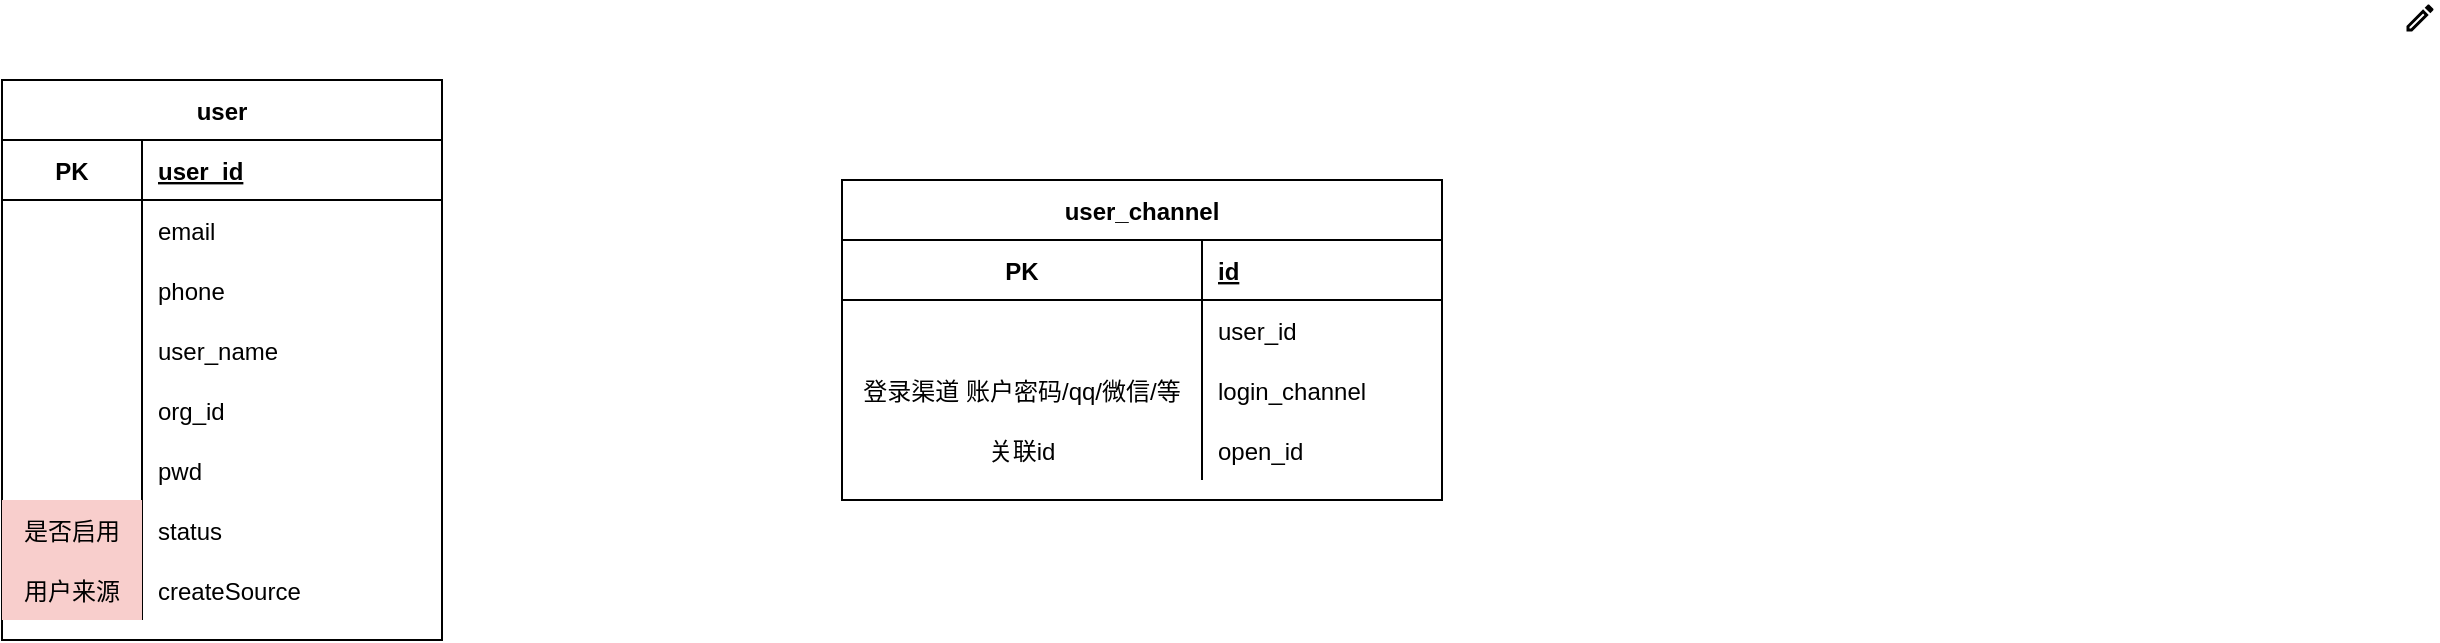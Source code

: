 <mxfile version="15.5.0" type="github" pages="2">
  <diagram id="oQ46GwbTG5hlsGD07bsT" name="Page-1">
    <mxGraphModel dx="1414" dy="754" grid="1" gridSize="10" guides="1" tooltips="1" connect="1" arrows="1" fold="1" page="1" pageScale="1" pageWidth="827" pageHeight="1169" math="0" shadow="0">
      <root>
        <mxCell id="0" />
        <mxCell id="1" parent="0" />
        <mxCell id="7D3Jjfrrck9tbJU3Sy70-1" value="user" style="shape=table;startSize=30;container=1;collapsible=1;childLayout=tableLayout;fixedRows=1;rowLines=0;fontStyle=1;align=center;resizeLast=1;" vertex="1" parent="1">
          <mxGeometry x="460" y="80" width="220" height="280" as="geometry" />
        </mxCell>
        <mxCell id="7D3Jjfrrck9tbJU3Sy70-2" value="" style="shape=partialRectangle;collapsible=0;dropTarget=0;pointerEvents=0;fillColor=none;top=0;left=0;bottom=1;right=0;points=[[0,0.5],[1,0.5]];portConstraint=eastwest;" vertex="1" parent="7D3Jjfrrck9tbJU3Sy70-1">
          <mxGeometry y="30" width="220" height="30" as="geometry" />
        </mxCell>
        <mxCell id="7D3Jjfrrck9tbJU3Sy70-3" value="PK" style="shape=partialRectangle;connectable=0;fillColor=none;top=0;left=0;bottom=0;right=0;fontStyle=1;overflow=hidden;" vertex="1" parent="7D3Jjfrrck9tbJU3Sy70-2">
          <mxGeometry width="70" height="30" as="geometry">
            <mxRectangle width="70" height="30" as="alternateBounds" />
          </mxGeometry>
        </mxCell>
        <mxCell id="7D3Jjfrrck9tbJU3Sy70-4" value="user_id" style="shape=partialRectangle;connectable=0;fillColor=none;top=0;left=0;bottom=0;right=0;align=left;spacingLeft=6;fontStyle=5;overflow=hidden;" vertex="1" parent="7D3Jjfrrck9tbJU3Sy70-2">
          <mxGeometry x="70" width="150" height="30" as="geometry">
            <mxRectangle width="150" height="30" as="alternateBounds" />
          </mxGeometry>
        </mxCell>
        <mxCell id="7D3Jjfrrck9tbJU3Sy70-5" value="" style="shape=partialRectangle;collapsible=0;dropTarget=0;pointerEvents=0;fillColor=none;top=0;left=0;bottom=0;right=0;points=[[0,0.5],[1,0.5]];portConstraint=eastwest;" vertex="1" parent="7D3Jjfrrck9tbJU3Sy70-1">
          <mxGeometry y="60" width="220" height="30" as="geometry" />
        </mxCell>
        <mxCell id="7D3Jjfrrck9tbJU3Sy70-6" value="" style="shape=partialRectangle;connectable=0;fillColor=none;top=0;left=0;bottom=0;right=0;editable=1;overflow=hidden;" vertex="1" parent="7D3Jjfrrck9tbJU3Sy70-5">
          <mxGeometry width="70" height="30" as="geometry">
            <mxRectangle width="70" height="30" as="alternateBounds" />
          </mxGeometry>
        </mxCell>
        <mxCell id="7D3Jjfrrck9tbJU3Sy70-7" value="email" style="shape=partialRectangle;connectable=0;fillColor=none;top=0;left=0;bottom=0;right=0;align=left;spacingLeft=6;overflow=hidden;" vertex="1" parent="7D3Jjfrrck9tbJU3Sy70-5">
          <mxGeometry x="70" width="150" height="30" as="geometry">
            <mxRectangle width="150" height="30" as="alternateBounds" />
          </mxGeometry>
        </mxCell>
        <mxCell id="7D3Jjfrrck9tbJU3Sy70-8" value="" style="shape=partialRectangle;collapsible=0;dropTarget=0;pointerEvents=0;fillColor=none;top=0;left=0;bottom=0;right=0;points=[[0,0.5],[1,0.5]];portConstraint=eastwest;" vertex="1" parent="7D3Jjfrrck9tbJU3Sy70-1">
          <mxGeometry y="90" width="220" height="30" as="geometry" />
        </mxCell>
        <mxCell id="7D3Jjfrrck9tbJU3Sy70-9" value="" style="shape=partialRectangle;connectable=0;fillColor=none;top=0;left=0;bottom=0;right=0;editable=1;overflow=hidden;" vertex="1" parent="7D3Jjfrrck9tbJU3Sy70-8">
          <mxGeometry width="70" height="30" as="geometry">
            <mxRectangle width="70" height="30" as="alternateBounds" />
          </mxGeometry>
        </mxCell>
        <mxCell id="7D3Jjfrrck9tbJU3Sy70-10" value="phone" style="shape=partialRectangle;connectable=0;fillColor=none;top=0;left=0;bottom=0;right=0;align=left;spacingLeft=6;overflow=hidden;" vertex="1" parent="7D3Jjfrrck9tbJU3Sy70-8">
          <mxGeometry x="70" width="150" height="30" as="geometry">
            <mxRectangle width="150" height="30" as="alternateBounds" />
          </mxGeometry>
        </mxCell>
        <mxCell id="7D3Jjfrrck9tbJU3Sy70-11" value="" style="shape=partialRectangle;collapsible=0;dropTarget=0;pointerEvents=0;fillColor=none;top=0;left=0;bottom=0;right=0;points=[[0,0.5],[1,0.5]];portConstraint=eastwest;" vertex="1" parent="7D3Jjfrrck9tbJU3Sy70-1">
          <mxGeometry y="120" width="220" height="30" as="geometry" />
        </mxCell>
        <mxCell id="7D3Jjfrrck9tbJU3Sy70-12" value="" style="shape=partialRectangle;connectable=0;fillColor=none;top=0;left=0;bottom=0;right=0;editable=1;overflow=hidden;" vertex="1" parent="7D3Jjfrrck9tbJU3Sy70-11">
          <mxGeometry width="70" height="30" as="geometry">
            <mxRectangle width="70" height="30" as="alternateBounds" />
          </mxGeometry>
        </mxCell>
        <mxCell id="7D3Jjfrrck9tbJU3Sy70-13" value="user_name" style="shape=partialRectangle;connectable=0;fillColor=none;top=0;left=0;bottom=0;right=0;align=left;spacingLeft=6;overflow=hidden;" vertex="1" parent="7D3Jjfrrck9tbJU3Sy70-11">
          <mxGeometry x="70" width="150" height="30" as="geometry">
            <mxRectangle width="150" height="30" as="alternateBounds" />
          </mxGeometry>
        </mxCell>
        <mxCell id="7D3Jjfrrck9tbJU3Sy70-14" value="" style="shape=partialRectangle;collapsible=0;dropTarget=0;pointerEvents=0;fillColor=none;top=0;left=0;bottom=0;right=0;points=[[0,0.5],[1,0.5]];portConstraint=eastwest;" vertex="1" parent="7D3Jjfrrck9tbJU3Sy70-1">
          <mxGeometry y="150" width="220" height="30" as="geometry" />
        </mxCell>
        <mxCell id="7D3Jjfrrck9tbJU3Sy70-15" value="" style="shape=partialRectangle;connectable=0;fillColor=none;top=0;left=0;bottom=0;right=0;editable=1;overflow=hidden;" vertex="1" parent="7D3Jjfrrck9tbJU3Sy70-14">
          <mxGeometry width="70" height="30" as="geometry">
            <mxRectangle width="70" height="30" as="alternateBounds" />
          </mxGeometry>
        </mxCell>
        <mxCell id="7D3Jjfrrck9tbJU3Sy70-16" value="org_id" style="shape=partialRectangle;connectable=0;fillColor=none;top=0;left=0;bottom=0;right=0;align=left;spacingLeft=6;overflow=hidden;" vertex="1" parent="7D3Jjfrrck9tbJU3Sy70-14">
          <mxGeometry x="70" width="150" height="30" as="geometry">
            <mxRectangle width="150" height="30" as="alternateBounds" />
          </mxGeometry>
        </mxCell>
        <mxCell id="7D3Jjfrrck9tbJU3Sy70-60" value="" style="shape=partialRectangle;collapsible=0;dropTarget=0;pointerEvents=0;fillColor=none;top=0;left=0;bottom=0;right=0;points=[[0,0.5],[1,0.5]];portConstraint=eastwest;" vertex="1" parent="7D3Jjfrrck9tbJU3Sy70-1">
          <mxGeometry y="180" width="220" height="30" as="geometry" />
        </mxCell>
        <mxCell id="7D3Jjfrrck9tbJU3Sy70-61" value="" style="shape=partialRectangle;connectable=0;fillColor=none;top=0;left=0;bottom=0;right=0;editable=1;overflow=hidden;" vertex="1" parent="7D3Jjfrrck9tbJU3Sy70-60">
          <mxGeometry width="70" height="30" as="geometry">
            <mxRectangle width="70" height="30" as="alternateBounds" />
          </mxGeometry>
        </mxCell>
        <mxCell id="7D3Jjfrrck9tbJU3Sy70-62" value="pwd" style="shape=partialRectangle;connectable=0;fillColor=none;top=0;left=0;bottom=0;right=0;align=left;spacingLeft=6;overflow=hidden;" vertex="1" parent="7D3Jjfrrck9tbJU3Sy70-60">
          <mxGeometry x="70" width="150" height="30" as="geometry">
            <mxRectangle width="150" height="30" as="alternateBounds" />
          </mxGeometry>
        </mxCell>
        <mxCell id="7D3Jjfrrck9tbJU3Sy70-20" value="" style="shape=partialRectangle;collapsible=0;dropTarget=0;pointerEvents=0;fillColor=none;top=0;left=0;bottom=0;right=0;points=[[0,0.5],[1,0.5]];portConstraint=eastwest;" vertex="1" parent="7D3Jjfrrck9tbJU3Sy70-1">
          <mxGeometry y="210" width="220" height="30" as="geometry" />
        </mxCell>
        <mxCell id="7D3Jjfrrck9tbJU3Sy70-21" value="是否启用" style="shape=partialRectangle;connectable=0;fillColor=#f8cecc;top=0;left=0;bottom=0;right=0;editable=1;overflow=hidden;strokeColor=#b85450;" vertex="1" parent="7D3Jjfrrck9tbJU3Sy70-20">
          <mxGeometry width="70" height="30" as="geometry">
            <mxRectangle width="70" height="30" as="alternateBounds" />
          </mxGeometry>
        </mxCell>
        <mxCell id="7D3Jjfrrck9tbJU3Sy70-22" value="status" style="shape=partialRectangle;connectable=0;fillColor=none;top=0;left=0;bottom=0;right=0;align=left;spacingLeft=6;overflow=hidden;" vertex="1" parent="7D3Jjfrrck9tbJU3Sy70-20">
          <mxGeometry x="70" width="150" height="30" as="geometry">
            <mxRectangle width="150" height="30" as="alternateBounds" />
          </mxGeometry>
        </mxCell>
        <mxCell id="7D3Jjfrrck9tbJU3Sy70-23" value="" style="shape=partialRectangle;collapsible=0;dropTarget=0;pointerEvents=0;fillColor=none;top=0;left=0;bottom=0;right=0;points=[[0,0.5],[1,0.5]];portConstraint=eastwest;" vertex="1" parent="7D3Jjfrrck9tbJU3Sy70-1">
          <mxGeometry y="240" width="220" height="30" as="geometry" />
        </mxCell>
        <mxCell id="7D3Jjfrrck9tbJU3Sy70-24" value="用户来源" style="shape=partialRectangle;connectable=0;fillColor=#f8cecc;top=0;left=0;bottom=0;right=0;editable=1;overflow=hidden;strokeColor=#b85450;" vertex="1" parent="7D3Jjfrrck9tbJU3Sy70-23">
          <mxGeometry width="70" height="30" as="geometry">
            <mxRectangle width="70" height="30" as="alternateBounds" />
          </mxGeometry>
        </mxCell>
        <mxCell id="7D3Jjfrrck9tbJU3Sy70-25" value="createSource" style="shape=partialRectangle;connectable=0;fillColor=none;top=0;left=0;bottom=0;right=0;align=left;spacingLeft=6;overflow=hidden;" vertex="1" parent="7D3Jjfrrck9tbJU3Sy70-23">
          <mxGeometry x="70" width="150" height="30" as="geometry">
            <mxRectangle width="150" height="30" as="alternateBounds" />
          </mxGeometry>
        </mxCell>
        <mxCell id="7D3Jjfrrck9tbJU3Sy70-41" value="user_channel" style="shape=table;startSize=30;container=1;collapsible=1;childLayout=tableLayout;fixedRows=1;rowLines=0;fontStyle=1;align=center;resizeLast=1;" vertex="1" parent="1">
          <mxGeometry x="880" y="130" width="300" height="160" as="geometry" />
        </mxCell>
        <mxCell id="7D3Jjfrrck9tbJU3Sy70-42" value="" style="shape=partialRectangle;collapsible=0;dropTarget=0;pointerEvents=0;fillColor=none;top=0;left=0;bottom=1;right=0;points=[[0,0.5],[1,0.5]];portConstraint=eastwest;" vertex="1" parent="7D3Jjfrrck9tbJU3Sy70-41">
          <mxGeometry y="30" width="300" height="30" as="geometry" />
        </mxCell>
        <mxCell id="7D3Jjfrrck9tbJU3Sy70-43" value="PK" style="shape=partialRectangle;connectable=0;fillColor=none;top=0;left=0;bottom=0;right=0;fontStyle=1;overflow=hidden;" vertex="1" parent="7D3Jjfrrck9tbJU3Sy70-42">
          <mxGeometry width="180" height="30" as="geometry">
            <mxRectangle width="180" height="30" as="alternateBounds" />
          </mxGeometry>
        </mxCell>
        <mxCell id="7D3Jjfrrck9tbJU3Sy70-44" value="id" style="shape=partialRectangle;connectable=0;fillColor=none;top=0;left=0;bottom=0;right=0;align=left;spacingLeft=6;fontStyle=5;overflow=hidden;" vertex="1" parent="7D3Jjfrrck9tbJU3Sy70-42">
          <mxGeometry x="180" width="120" height="30" as="geometry">
            <mxRectangle width="120" height="30" as="alternateBounds" />
          </mxGeometry>
        </mxCell>
        <mxCell id="7D3Jjfrrck9tbJU3Sy70-45" value="" style="shape=partialRectangle;collapsible=0;dropTarget=0;pointerEvents=0;fillColor=none;top=0;left=0;bottom=0;right=0;points=[[0,0.5],[1,0.5]];portConstraint=eastwest;" vertex="1" parent="7D3Jjfrrck9tbJU3Sy70-41">
          <mxGeometry y="60" width="300" height="30" as="geometry" />
        </mxCell>
        <mxCell id="7D3Jjfrrck9tbJU3Sy70-46" value="" style="shape=partialRectangle;connectable=0;fillColor=none;top=0;left=0;bottom=0;right=0;editable=1;overflow=hidden;" vertex="1" parent="7D3Jjfrrck9tbJU3Sy70-45">
          <mxGeometry width="180" height="30" as="geometry">
            <mxRectangle width="180" height="30" as="alternateBounds" />
          </mxGeometry>
        </mxCell>
        <mxCell id="7D3Jjfrrck9tbJU3Sy70-47" value="user_id" style="shape=partialRectangle;connectable=0;fillColor=none;top=0;left=0;bottom=0;right=0;align=left;spacingLeft=6;overflow=hidden;" vertex="1" parent="7D3Jjfrrck9tbJU3Sy70-45">
          <mxGeometry x="180" width="120" height="30" as="geometry">
            <mxRectangle width="120" height="30" as="alternateBounds" />
          </mxGeometry>
        </mxCell>
        <mxCell id="7D3Jjfrrck9tbJU3Sy70-48" value="" style="shape=partialRectangle;collapsible=0;dropTarget=0;pointerEvents=0;fillColor=none;top=0;left=0;bottom=0;right=0;points=[[0,0.5],[1,0.5]];portConstraint=eastwest;" vertex="1" parent="7D3Jjfrrck9tbJU3Sy70-41">
          <mxGeometry y="90" width="300" height="30" as="geometry" />
        </mxCell>
        <mxCell id="7D3Jjfrrck9tbJU3Sy70-49" value="登录渠道 账户密码/qq/微信/等" style="shape=partialRectangle;connectable=0;fillColor=none;top=0;left=0;bottom=0;right=0;editable=1;overflow=hidden;" vertex="1" parent="7D3Jjfrrck9tbJU3Sy70-48">
          <mxGeometry width="180" height="30" as="geometry">
            <mxRectangle width="180" height="30" as="alternateBounds" />
          </mxGeometry>
        </mxCell>
        <mxCell id="7D3Jjfrrck9tbJU3Sy70-50" value="login_channel" style="shape=partialRectangle;connectable=0;fillColor=none;top=0;left=0;bottom=0;right=0;align=left;spacingLeft=6;overflow=hidden;" vertex="1" parent="7D3Jjfrrck9tbJU3Sy70-48">
          <mxGeometry x="180" width="120" height="30" as="geometry">
            <mxRectangle width="120" height="30" as="alternateBounds" />
          </mxGeometry>
        </mxCell>
        <mxCell id="7D3Jjfrrck9tbJU3Sy70-51" value="" style="shape=partialRectangle;collapsible=0;dropTarget=0;pointerEvents=0;fillColor=none;top=0;left=0;bottom=0;right=0;points=[[0,0.5],[1,0.5]];portConstraint=eastwest;" vertex="1" parent="7D3Jjfrrck9tbJU3Sy70-41">
          <mxGeometry y="120" width="300" height="30" as="geometry" />
        </mxCell>
        <mxCell id="7D3Jjfrrck9tbJU3Sy70-52" value="关联id" style="shape=partialRectangle;connectable=0;fillColor=none;top=0;left=0;bottom=0;right=0;editable=1;overflow=hidden;" vertex="1" parent="7D3Jjfrrck9tbJU3Sy70-51">
          <mxGeometry width="180" height="30" as="geometry">
            <mxRectangle width="180" height="30" as="alternateBounds" />
          </mxGeometry>
        </mxCell>
        <mxCell id="7D3Jjfrrck9tbJU3Sy70-53" value="open_id" style="shape=partialRectangle;connectable=0;fillColor=none;top=0;left=0;bottom=0;right=0;align=left;spacingLeft=6;overflow=hidden;" vertex="1" parent="7D3Jjfrrck9tbJU3Sy70-51">
          <mxGeometry x="180" width="120" height="30" as="geometry">
            <mxRectangle width="120" height="30" as="alternateBounds" />
          </mxGeometry>
        </mxCell>
        <mxCell id="7D3Jjfrrck9tbJU3Sy70-59" value="" style="shape=image;verticalLabelPosition=bottom;labelBackgroundColor=#ffffff;verticalAlign=top;aspect=fixed;imageAspect=0;image=data:image/svg+xml,PHN2ZyB4bWxucz0iaHR0cDovL3d3dy53My5vcmcvMjAwMC9zdmciIGhlaWdodD0iMThweCIgdmlld0JveD0iMCAwIDI0IDI0IiB3aWR0aD0iMThweCIgZmlsbD0iIzAwMDAwMCI+PHBhdGggZD0iTTAgMGgyNHYyNEgwVjB6IiBmaWxsPSJub25lIi8+PHBhdGggZD0iTTE0LjA2IDkuMDJsLjkyLjkyTDUuOTIgMTlINXYtLjkybDkuMDYtOS4wNk0xNy42NiAzYy0uMjUgMC0uNTEuMS0uNy4yOWwtMS44MyAxLjgzIDMuNzUgMy43NSAxLjgzLTEuODNjLjM5LS4zOS4zOS0xLjAyIDAtMS40MWwtMi4zNC0yLjM0Yy0uMi0uMi0uNDUtLjI5LS43MS0uMjl6bS0zLjYgMy4xOUwzIDE3LjI1VjIxaDMuNzVMMTcuODEgOS45NGwtMy43NS0zLjc1eiIvPjwvc3ZnPg==;" vertex="1" parent="1">
          <mxGeometry x="1660" y="40" width="18" height="18" as="geometry" />
        </mxCell>
      </root>
    </mxGraphModel>
  </diagram>
  <diagram id="e5HKCUsronnGliyApELo" name="Page-2">
    <mxGraphModel dx="1414" dy="754" grid="1" gridSize="10" guides="1" tooltips="1" connect="1" arrows="1" fold="1" page="1" pageScale="1" pageWidth="827" pageHeight="1169" math="0" shadow="0">
      <root>
        <mxCell id="QvB-ZzZFyUaPUTsgpl8_-0" />
        <mxCell id="QvB-ZzZFyUaPUTsgpl8_-1" parent="QvB-ZzZFyUaPUTsgpl8_-0" />
      </root>
    </mxGraphModel>
  </diagram>
</mxfile>
